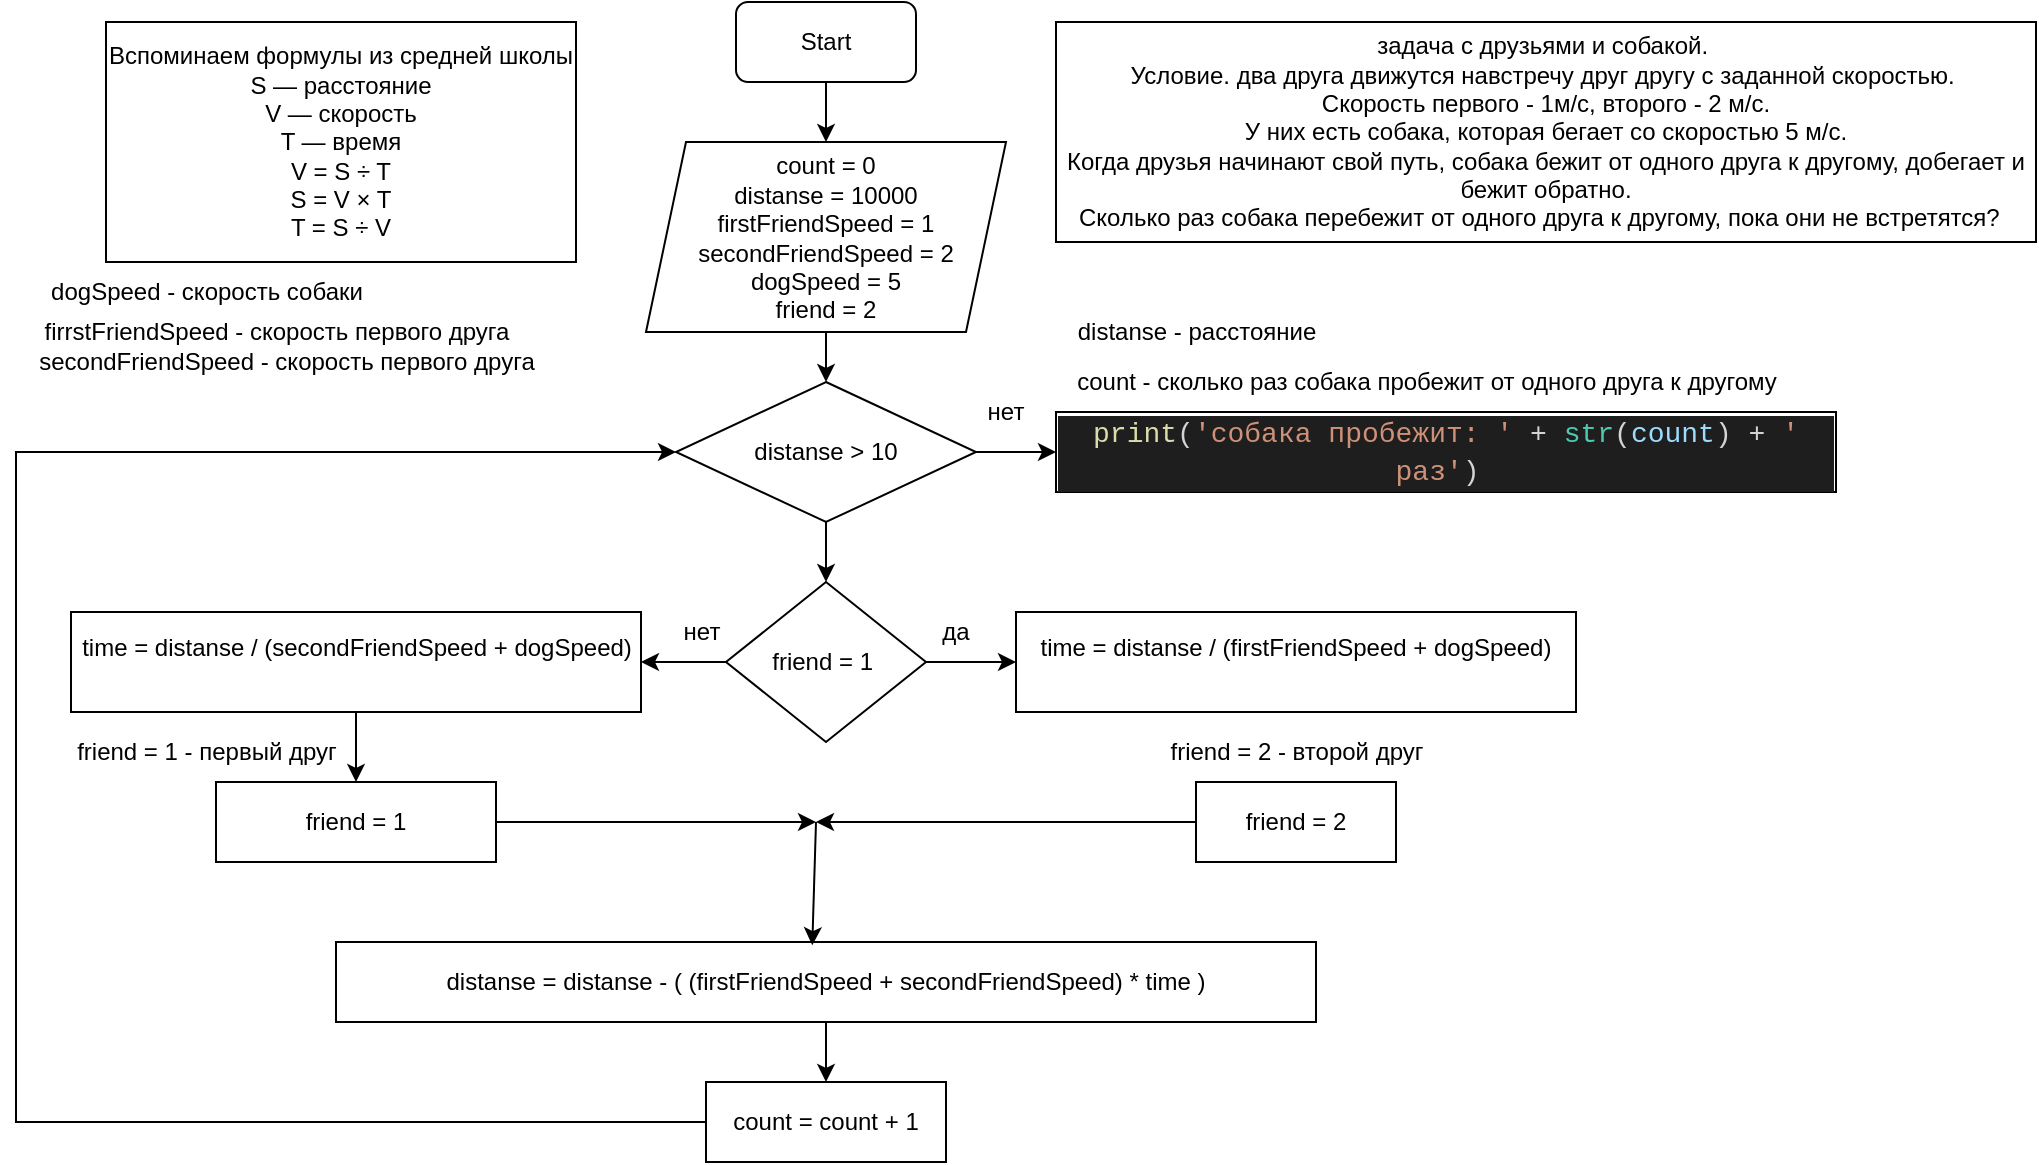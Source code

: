 <mxfile>
    <diagram id="4TOdRqiMBNw8jJSoQFOh" name="Страница 1">
        <mxGraphModel dx="1566" dy="339" grid="1" gridSize="10" guides="1" tooltips="1" connect="1" arrows="1" fold="1" page="1" pageScale="1" pageWidth="827" pageHeight="1169" math="0" shadow="0">
            <root>
                <mxCell id="0"/>
                <mxCell id="1" parent="0"/>
                <mxCell id="hsBlT8sPt4qA28vCXqKn-1" value="Start" style="rounded=1;whiteSpace=wrap;html=1;" parent="1" vertex="1">
                    <mxGeometry x="240" y="10" width="90" height="40" as="geometry"/>
                </mxCell>
                <mxCell id="hsBlT8sPt4qA28vCXqKn-4" value="distanse &amp;gt; 10" style="rhombus;whiteSpace=wrap;html=1;" parent="1" vertex="1">
                    <mxGeometry x="210" y="200" width="150" height="70" as="geometry"/>
                </mxCell>
                <mxCell id="hsBlT8sPt4qA28vCXqKn-5" value="friend = 1&amp;nbsp;" style="rhombus;whiteSpace=wrap;html=1;" parent="1" vertex="1">
                    <mxGeometry x="235" y="300" width="100" height="80" as="geometry"/>
                </mxCell>
                <mxCell id="hsBlT8sPt4qA28vCXqKn-6" value="&lt;div style=&quot;color: rgb(212 , 212 , 212) ; background-color: rgb(30 , 30 , 30) ; font-family: &amp;#34;consolas&amp;#34; , &amp;#34;courier new&amp;#34; , monospace ; font-size: 14px ; line-height: 19px&quot;&gt;&lt;span style=&quot;color: #dcdcaa&quot;&gt;print&lt;/span&gt;(&lt;span style=&quot;color: #ce9178&quot;&gt;'собака пробежит: '&lt;/span&gt; + &lt;span style=&quot;color: #4ec9b0&quot;&gt;str&lt;/span&gt;(&lt;span style=&quot;color: #9cdcfe&quot;&gt;count&lt;/span&gt;) + &lt;span style=&quot;color: #ce9178&quot;&gt;' раз'&lt;/span&gt;)&amp;nbsp;&lt;/div&gt;" style="rounded=0;whiteSpace=wrap;html=1;" parent="1" vertex="1">
                    <mxGeometry x="400" y="215" width="390" height="40" as="geometry"/>
                </mxCell>
                <mxCell id="hsBlT8sPt4qA28vCXqKn-7" value="time = distanse / (firstFriendSpeed + dogSpeed)&lt;br&gt;&amp;nbsp;" style="rounded=0;whiteSpace=wrap;html=1;" parent="1" vertex="1">
                    <mxGeometry x="380" y="315" width="280" height="50" as="geometry"/>
                </mxCell>
                <mxCell id="hsBlT8sPt4qA28vCXqKn-8" value="time = distanse / (secondFriendSpeed&amp;nbsp;+ dogSpeed)&lt;br&gt;&amp;nbsp;" style="rounded=0;whiteSpace=wrap;html=1;" parent="1" vertex="1">
                    <mxGeometry x="-92.5" y="315" width="285" height="50" as="geometry"/>
                </mxCell>
                <mxCell id="hsBlT8sPt4qA28vCXqKn-9" value="friend = 1" style="rounded=0;whiteSpace=wrap;html=1;" parent="1" vertex="1">
                    <mxGeometry x="-20" y="400" width="140" height="40" as="geometry"/>
                </mxCell>
                <mxCell id="hsBlT8sPt4qA28vCXqKn-10" value="friend = 2" style="rounded=0;whiteSpace=wrap;html=1;" parent="1" vertex="1">
                    <mxGeometry x="470" y="400" width="100" height="40" as="geometry"/>
                </mxCell>
                <mxCell id="hsBlT8sPt4qA28vCXqKn-11" value="distanse = distanse - ( (firstFriendSpeed&amp;nbsp;+ secondFriendSpeed) * time )" style="rounded=0;whiteSpace=wrap;html=1;" parent="1" vertex="1">
                    <mxGeometry x="40" y="480" width="490" height="40" as="geometry"/>
                </mxCell>
                <mxCell id="hsBlT8sPt4qA28vCXqKn-13" value="count = count + 1" style="rounded=0;whiteSpace=wrap;html=1;" parent="1" vertex="1">
                    <mxGeometry x="225" y="550" width="120" height="40" as="geometry"/>
                </mxCell>
                <mxCell id="hsBlT8sPt4qA28vCXqKn-21" value="count = 0&lt;br&gt;distanse = 10000&lt;br&gt;firstFriendSpeed = 1&lt;br&gt;secondFriendSpeed = 2&lt;br&gt;dogSpeed = 5&lt;br&gt;friend = 2" style="shape=parallelogram;perimeter=parallelogramPerimeter;whiteSpace=wrap;html=1;fixedSize=1;" parent="1" vertex="1">
                    <mxGeometry x="195" y="80" width="180" height="95" as="geometry"/>
                </mxCell>
                <mxCell id="hsBlT8sPt4qA28vCXqKn-23" value="&lt;div&gt;Вспоминаем формулы из средней школы&lt;/div&gt;&lt;div&gt;S — расстояние&lt;/div&gt;&lt;div&gt;V — скорость&lt;/div&gt;&lt;div&gt;T — время&lt;/div&gt;&lt;div&gt;V = S ÷ T&lt;/div&gt;&lt;div&gt;S = V × T&lt;/div&gt;&lt;div&gt;T = S ÷ V&lt;/div&gt;" style="whiteSpace=wrap;html=1;" parent="1" vertex="1">
                    <mxGeometry x="-75" y="20" width="235" height="120" as="geometry"/>
                </mxCell>
                <mxCell id="hsBlT8sPt4qA28vCXqKn-24" value="задача с друзьями и собакой.&amp;nbsp;&lt;br&gt;Условие. два друга движутся навстречу друг другу с заданной скоростью.&amp;nbsp;&lt;br&gt;Скорость первого - 1м/с, второго - 2 м/с. &lt;br&gt;У них есть собака, которая бегает со скоростью 5 м/с.&lt;br&gt;Когда друзья начинают свой путь, собака бежит от одного друга к другому, добегает и бежит обратно. &lt;br&gt;Сколько раз собака перебежит от одного друга к другому, пока они не встретятся?&amp;nbsp;&amp;nbsp;" style="rounded=0;whiteSpace=wrap;html=1;" parent="1" vertex="1">
                    <mxGeometry x="400" y="20" width="490" height="110" as="geometry"/>
                </mxCell>
                <mxCell id="hsBlT8sPt4qA28vCXqKn-28" value="" style="endArrow=classic;html=1;rounded=0;exitX=1;exitY=0.5;exitDx=0;exitDy=0;" parent="1" source="hsBlT8sPt4qA28vCXqKn-5" edge="1">
                    <mxGeometry width="50" height="50" relative="1" as="geometry">
                        <mxPoint x="260" y="300" as="sourcePoint"/>
                        <mxPoint x="380" y="340" as="targetPoint"/>
                    </mxGeometry>
                </mxCell>
                <mxCell id="hsBlT8sPt4qA28vCXqKn-29" value="" style="endArrow=classic;html=1;rounded=0;exitX=0;exitY=0.5;exitDx=0;exitDy=0;entryX=1;entryY=0.5;entryDx=0;entryDy=0;" parent="1" source="hsBlT8sPt4qA28vCXqKn-5" target="hsBlT8sPt4qA28vCXqKn-8" edge="1">
                    <mxGeometry width="50" height="50" relative="1" as="geometry">
                        <mxPoint x="260" y="300" as="sourcePoint"/>
                        <mxPoint x="310" y="250" as="targetPoint"/>
                    </mxGeometry>
                </mxCell>
                <mxCell id="hsBlT8sPt4qA28vCXqKn-30" value="" style="endArrow=classic;html=1;rounded=0;exitX=0.5;exitY=1;exitDx=0;exitDy=0;entryX=0.5;entryY=0;entryDx=0;entryDy=0;" parent="1" source="hsBlT8sPt4qA28vCXqKn-4" target="hsBlT8sPt4qA28vCXqKn-5" edge="1">
                    <mxGeometry width="50" height="50" relative="1" as="geometry">
                        <mxPoint x="260" y="300" as="sourcePoint"/>
                        <mxPoint x="310" y="250" as="targetPoint"/>
                    </mxGeometry>
                </mxCell>
                <mxCell id="hsBlT8sPt4qA28vCXqKn-31" value="" style="endArrow=classic;html=1;rounded=0;exitX=0.5;exitY=1;exitDx=0;exitDy=0;entryX=0.5;entryY=0;entryDx=0;entryDy=0;" parent="1" source="hsBlT8sPt4qA28vCXqKn-21" target="hsBlT8sPt4qA28vCXqKn-4" edge="1">
                    <mxGeometry width="50" height="50" relative="1" as="geometry">
                        <mxPoint x="260" y="300" as="sourcePoint"/>
                        <mxPoint x="310" y="250" as="targetPoint"/>
                    </mxGeometry>
                </mxCell>
                <mxCell id="hsBlT8sPt4qA28vCXqKn-32" value="" style="endArrow=classic;html=1;rounded=0;exitX=0.5;exitY=1;exitDx=0;exitDy=0;entryX=0.5;entryY=0;entryDx=0;entryDy=0;" parent="1" source="hsBlT8sPt4qA28vCXqKn-1" target="hsBlT8sPt4qA28vCXqKn-21" edge="1">
                    <mxGeometry width="50" height="50" relative="1" as="geometry">
                        <mxPoint x="260" y="300" as="sourcePoint"/>
                        <mxPoint x="310" y="250" as="targetPoint"/>
                    </mxGeometry>
                </mxCell>
                <mxCell id="hsBlT8sPt4qA28vCXqKn-33" value="" style="endArrow=classic;html=1;rounded=0;exitX=1;exitY=0.5;exitDx=0;exitDy=0;entryX=0;entryY=0.5;entryDx=0;entryDy=0;" parent="1" source="hsBlT8sPt4qA28vCXqKn-4" target="hsBlT8sPt4qA28vCXqKn-6" edge="1">
                    <mxGeometry width="50" height="50" relative="1" as="geometry">
                        <mxPoint x="260" y="300" as="sourcePoint"/>
                        <mxPoint x="310" y="250" as="targetPoint"/>
                    </mxGeometry>
                </mxCell>
                <mxCell id="hsBlT8sPt4qA28vCXqKn-34" value="" style="endArrow=classic;html=1;rounded=0;exitX=0.5;exitY=1;exitDx=0;exitDy=0;entryX=0.5;entryY=0;entryDx=0;entryDy=0;" parent="1" source="hsBlT8sPt4qA28vCXqKn-8" target="hsBlT8sPt4qA28vCXqKn-9" edge="1">
                    <mxGeometry width="50" height="50" relative="1" as="geometry">
                        <mxPoint x="260" y="400" as="sourcePoint"/>
                        <mxPoint x="310" y="350" as="targetPoint"/>
                    </mxGeometry>
                </mxCell>
                <mxCell id="hsBlT8sPt4qA28vCXqKn-35" value="" style="endArrow=classic;html=1;rounded=0;exitX=1;exitY=0.5;exitDx=0;exitDy=0;" parent="1" source="hsBlT8sPt4qA28vCXqKn-9" edge="1">
                    <mxGeometry width="50" height="50" relative="1" as="geometry">
                        <mxPoint x="260" y="400" as="sourcePoint"/>
                        <mxPoint x="280" y="420" as="targetPoint"/>
                    </mxGeometry>
                </mxCell>
                <mxCell id="hsBlT8sPt4qA28vCXqKn-36" value="" style="endArrow=classic;html=1;rounded=0;exitX=0;exitY=0.5;exitDx=0;exitDy=0;" parent="1" source="hsBlT8sPt4qA28vCXqKn-10" edge="1">
                    <mxGeometry width="50" height="50" relative="1" as="geometry">
                        <mxPoint x="260" y="400" as="sourcePoint"/>
                        <mxPoint x="280" y="420" as="targetPoint"/>
                    </mxGeometry>
                </mxCell>
                <mxCell id="hsBlT8sPt4qA28vCXqKn-37" value="" style="endArrow=classic;html=1;rounded=0;entryX=0.486;entryY=0.04;entryDx=0;entryDy=0;entryPerimeter=0;" parent="1" target="hsBlT8sPt4qA28vCXqKn-11" edge="1">
                    <mxGeometry width="50" height="50" relative="1" as="geometry">
                        <mxPoint x="280" y="420" as="sourcePoint"/>
                        <mxPoint x="310" y="350" as="targetPoint"/>
                    </mxGeometry>
                </mxCell>
                <mxCell id="hsBlT8sPt4qA28vCXqKn-38" value="" style="endArrow=classic;html=1;rounded=0;exitX=0.5;exitY=1;exitDx=0;exitDy=0;" parent="1" source="hsBlT8sPt4qA28vCXqKn-11" edge="1">
                    <mxGeometry width="50" height="50" relative="1" as="geometry">
                        <mxPoint x="260" y="400" as="sourcePoint"/>
                        <mxPoint x="285" y="550" as="targetPoint"/>
                    </mxGeometry>
                </mxCell>
                <mxCell id="hsBlT8sPt4qA28vCXqKn-39" value="нет" style="text;html=1;strokeColor=none;fillColor=none;align=center;verticalAlign=middle;whiteSpace=wrap;rounded=0;" parent="1" vertex="1">
                    <mxGeometry x="345" y="200" width="60" height="30" as="geometry"/>
                </mxCell>
                <mxCell id="hsBlT8sPt4qA28vCXqKn-40" value="да" style="text;html=1;strokeColor=none;fillColor=none;align=center;verticalAlign=middle;whiteSpace=wrap;rounded=0;" parent="1" vertex="1">
                    <mxGeometry x="320" y="310" width="60" height="30" as="geometry"/>
                </mxCell>
                <mxCell id="hsBlT8sPt4qA28vCXqKn-41" value="нет" style="text;html=1;strokeColor=none;fillColor=none;align=center;verticalAlign=middle;whiteSpace=wrap;rounded=0;" parent="1" vertex="1">
                    <mxGeometry x="192.5" y="310" width="60" height="30" as="geometry"/>
                </mxCell>
                <mxCell id="hsBlT8sPt4qA28vCXqKn-44" value="" style="endArrow=classic;html=1;rounded=0;exitX=0;exitY=0.5;exitDx=0;exitDy=0;entryX=0;entryY=0.5;entryDx=0;entryDy=0;" parent="1" source="hsBlT8sPt4qA28vCXqKn-13" target="hsBlT8sPt4qA28vCXqKn-4" edge="1">
                    <mxGeometry width="50" height="50" relative="1" as="geometry">
                        <mxPoint x="260" y="350" as="sourcePoint"/>
                        <mxPoint x="-120" y="570" as="targetPoint"/>
                        <Array as="points">
                            <mxPoint x="-120" y="570"/>
                            <mxPoint x="-120" y="235"/>
                        </Array>
                    </mxGeometry>
                </mxCell>
                <mxCell id="hsBlT8sPt4qA28vCXqKn-45" value="&lt;span style=&quot;&quot;&gt;distanse - расстояние&lt;/span&gt;" style="text;html=1;align=center;verticalAlign=middle;resizable=0;points=[];autosize=1;strokeColor=none;fillColor=none;" parent="1" vertex="1">
                    <mxGeometry x="400" y="160" width="140" height="30" as="geometry"/>
                </mxCell>
                <mxCell id="hsBlT8sPt4qA28vCXqKn-46" value="&lt;span style=&quot;&quot;&gt;count - сколько раз собака пробежит от одного друга к другому&lt;/span&gt;" style="text;html=1;align=center;verticalAlign=middle;resizable=0;points=[];autosize=1;strokeColor=none;fillColor=none;" parent="1" vertex="1">
                    <mxGeometry x="400" y="185" width="370" height="30" as="geometry"/>
                </mxCell>
                <mxCell id="hsBlT8sPt4qA28vCXqKn-47" value="&lt;span style=&quot;&quot;&gt;firrstFriendSpeed - скорость первого друга&lt;/span&gt;" style="text;html=1;align=center;verticalAlign=middle;resizable=0;points=[];autosize=1;strokeColor=none;fillColor=none;" parent="1" vertex="1">
                    <mxGeometry x="-120" y="160" width="260" height="30" as="geometry"/>
                </mxCell>
                <mxCell id="hsBlT8sPt4qA28vCXqKn-48" value="&lt;span style=&quot;&quot;&gt;secondFriendSpeed - скорость первого друга&lt;/span&gt;" style="text;html=1;align=center;verticalAlign=middle;resizable=0;points=[];autosize=1;strokeColor=none;fillColor=none;" parent="1" vertex="1">
                    <mxGeometry x="-120" y="175" width="270" height="30" as="geometry"/>
                </mxCell>
                <mxCell id="hsBlT8sPt4qA28vCXqKn-49" value="&lt;span style=&quot;&quot;&gt;friend = 1 - первый друг&lt;/span&gt;" style="text;html=1;align=center;verticalAlign=middle;resizable=0;points=[];autosize=1;strokeColor=none;fillColor=none;" parent="1" vertex="1">
                    <mxGeometry x="-100" y="370" width="150" height="30" as="geometry"/>
                </mxCell>
                <mxCell id="hsBlT8sPt4qA28vCXqKn-50" value="friend = 2 - второй друг" style="text;html=1;align=center;verticalAlign=middle;resizable=0;points=[];autosize=1;strokeColor=none;fillColor=none;" parent="1" vertex="1">
                    <mxGeometry x="445" y="370" width="150" height="30" as="geometry"/>
                </mxCell>
                <mxCell id="hsBlT8sPt4qA28vCXqKn-51" value="&lt;span style=&quot;&quot;&gt;dogSpeed - скорость собаки&lt;/span&gt;" style="text;html=1;align=center;verticalAlign=middle;resizable=0;points=[];autosize=1;strokeColor=none;fillColor=none;" parent="1" vertex="1">
                    <mxGeometry x="-115" y="140" width="180" height="30" as="geometry"/>
                </mxCell>
            </root>
        </mxGraphModel>
    </diagram>
</mxfile>
